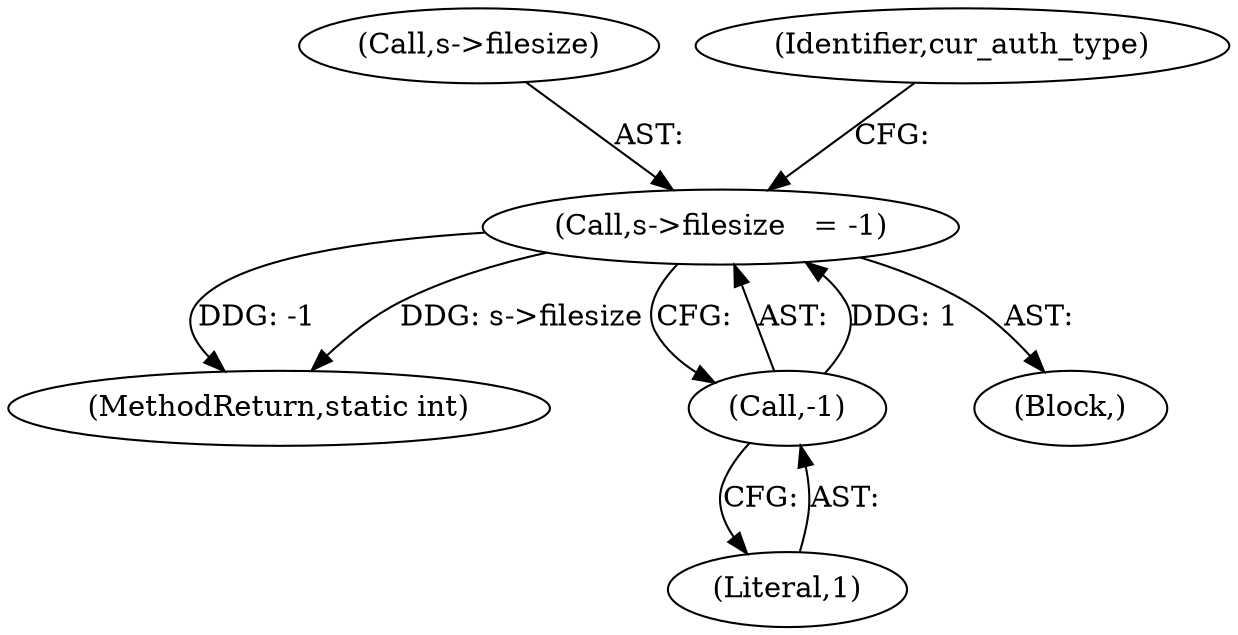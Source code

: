 digraph "1_FFmpeg_2a05c8f813de6f2278827734bf8102291e7484aa_2@del" {
"1000286" [label="(Call,s->filesize   = -1)"];
"1000290" [label="(Call,-1)"];
"1000291" [label="(Literal,1)"];
"1000290" [label="(Call,-1)"];
"1000287" [label="(Call,s->filesize)"];
"1000368" [label="(MethodReturn,static int)"];
"1000286" [label="(Call,s->filesize   = -1)"];
"1000293" [label="(Identifier,cur_auth_type)"];
"1000105" [label="(Block,)"];
"1000286" -> "1000105"  [label="AST: "];
"1000286" -> "1000290"  [label="CFG: "];
"1000287" -> "1000286"  [label="AST: "];
"1000290" -> "1000286"  [label="AST: "];
"1000293" -> "1000286"  [label="CFG: "];
"1000286" -> "1000368"  [label="DDG: -1"];
"1000286" -> "1000368"  [label="DDG: s->filesize"];
"1000290" -> "1000286"  [label="DDG: 1"];
"1000290" -> "1000291"  [label="CFG: "];
"1000291" -> "1000290"  [label="AST: "];
}

